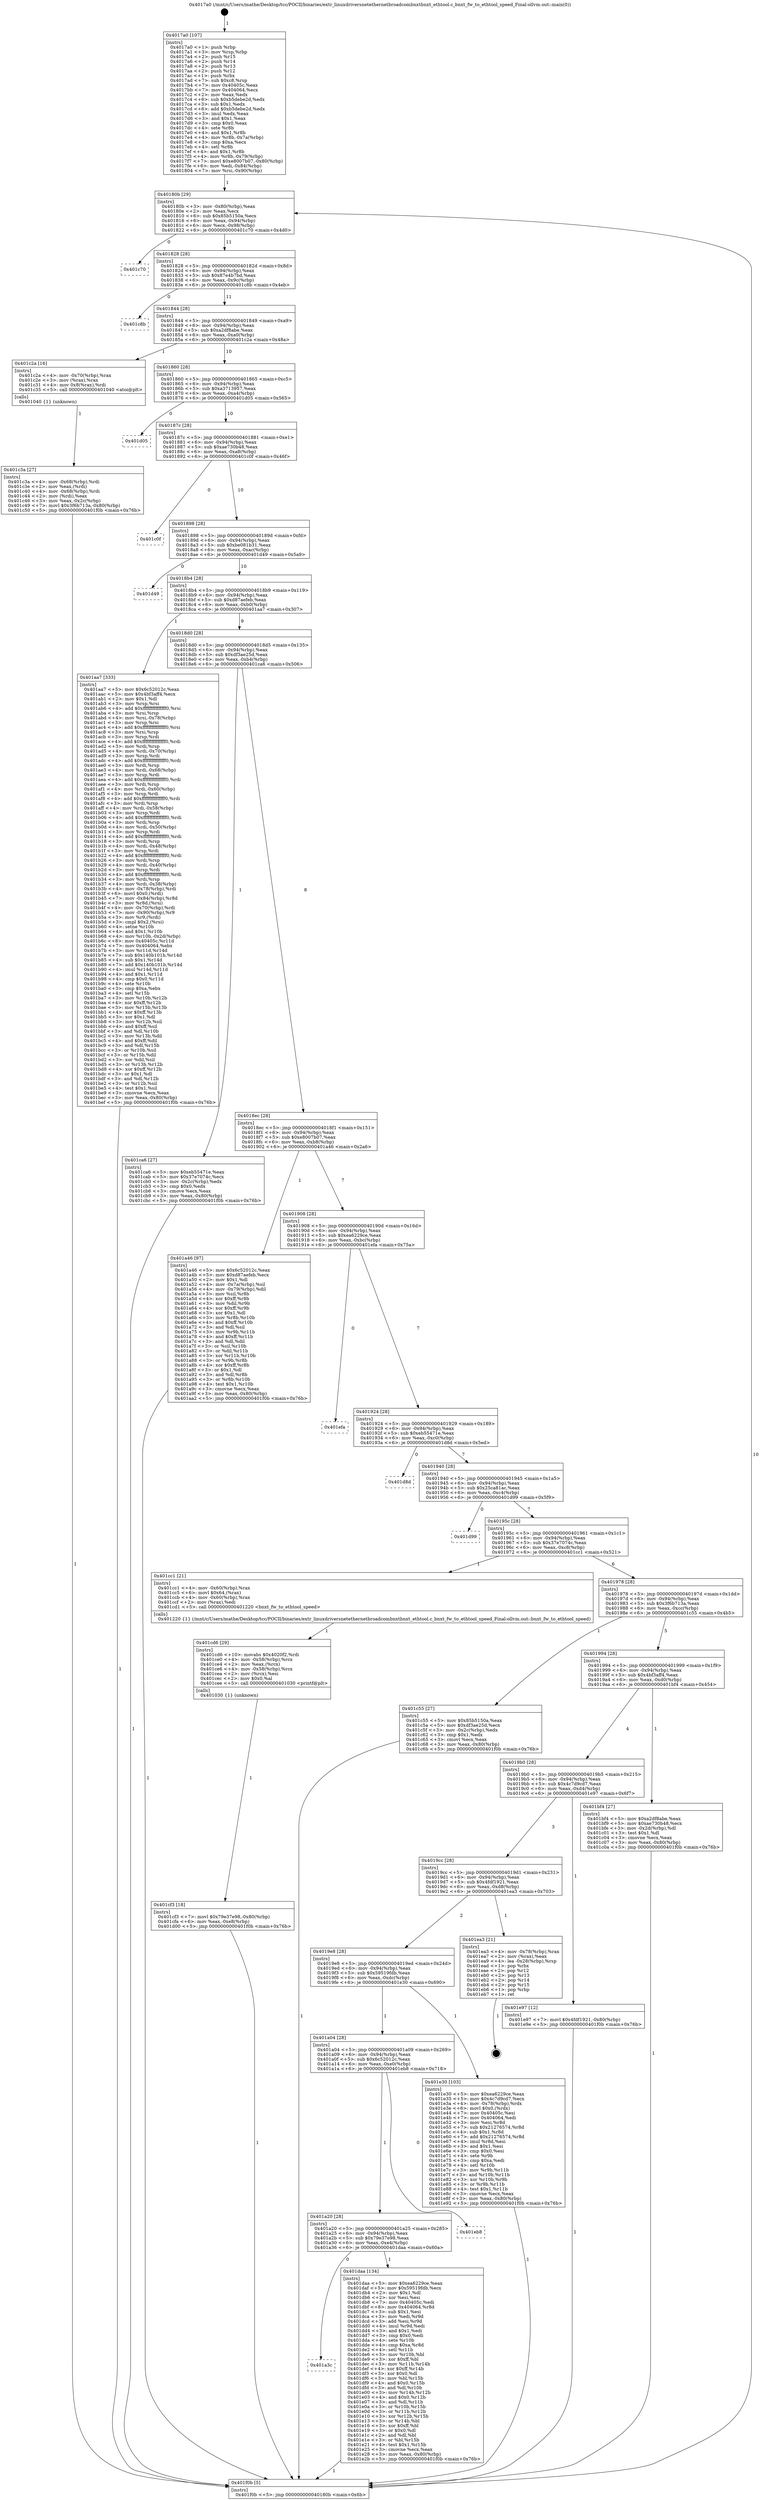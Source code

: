 digraph "0x4017a0" {
  label = "0x4017a0 (/mnt/c/Users/mathe/Desktop/tcc/POCII/binaries/extr_linuxdriversnetethernetbroadcombnxtbnxt_ethtool.c_bnxt_fw_to_ethtool_speed_Final-ollvm.out::main(0))"
  labelloc = "t"
  node[shape=record]

  Entry [label="",width=0.3,height=0.3,shape=circle,fillcolor=black,style=filled]
  "0x40180b" [label="{
     0x40180b [29]\l
     | [instrs]\l
     &nbsp;&nbsp;0x40180b \<+3\>: mov -0x80(%rbp),%eax\l
     &nbsp;&nbsp;0x40180e \<+2\>: mov %eax,%ecx\l
     &nbsp;&nbsp;0x401810 \<+6\>: sub $0x85b5150a,%ecx\l
     &nbsp;&nbsp;0x401816 \<+6\>: mov %eax,-0x94(%rbp)\l
     &nbsp;&nbsp;0x40181c \<+6\>: mov %ecx,-0x98(%rbp)\l
     &nbsp;&nbsp;0x401822 \<+6\>: je 0000000000401c70 \<main+0x4d0\>\l
  }"]
  "0x401c70" [label="{
     0x401c70\l
  }", style=dashed]
  "0x401828" [label="{
     0x401828 [28]\l
     | [instrs]\l
     &nbsp;&nbsp;0x401828 \<+5\>: jmp 000000000040182d \<main+0x8d\>\l
     &nbsp;&nbsp;0x40182d \<+6\>: mov -0x94(%rbp),%eax\l
     &nbsp;&nbsp;0x401833 \<+5\>: sub $0x87e4b7bd,%eax\l
     &nbsp;&nbsp;0x401838 \<+6\>: mov %eax,-0x9c(%rbp)\l
     &nbsp;&nbsp;0x40183e \<+6\>: je 0000000000401c8b \<main+0x4eb\>\l
  }"]
  Exit [label="",width=0.3,height=0.3,shape=circle,fillcolor=black,style=filled,peripheries=2]
  "0x401c8b" [label="{
     0x401c8b\l
  }", style=dashed]
  "0x401844" [label="{
     0x401844 [28]\l
     | [instrs]\l
     &nbsp;&nbsp;0x401844 \<+5\>: jmp 0000000000401849 \<main+0xa9\>\l
     &nbsp;&nbsp;0x401849 \<+6\>: mov -0x94(%rbp),%eax\l
     &nbsp;&nbsp;0x40184f \<+5\>: sub $0xa2df8abe,%eax\l
     &nbsp;&nbsp;0x401854 \<+6\>: mov %eax,-0xa0(%rbp)\l
     &nbsp;&nbsp;0x40185a \<+6\>: je 0000000000401c2a \<main+0x48a\>\l
  }"]
  "0x401a3c" [label="{
     0x401a3c\l
  }", style=dashed]
  "0x401c2a" [label="{
     0x401c2a [16]\l
     | [instrs]\l
     &nbsp;&nbsp;0x401c2a \<+4\>: mov -0x70(%rbp),%rax\l
     &nbsp;&nbsp;0x401c2e \<+3\>: mov (%rax),%rax\l
     &nbsp;&nbsp;0x401c31 \<+4\>: mov 0x8(%rax),%rdi\l
     &nbsp;&nbsp;0x401c35 \<+5\>: call 0000000000401040 \<atoi@plt\>\l
     | [calls]\l
     &nbsp;&nbsp;0x401040 \{1\} (unknown)\l
  }"]
  "0x401860" [label="{
     0x401860 [28]\l
     | [instrs]\l
     &nbsp;&nbsp;0x401860 \<+5\>: jmp 0000000000401865 \<main+0xc5\>\l
     &nbsp;&nbsp;0x401865 \<+6\>: mov -0x94(%rbp),%eax\l
     &nbsp;&nbsp;0x40186b \<+5\>: sub $0xa3713957,%eax\l
     &nbsp;&nbsp;0x401870 \<+6\>: mov %eax,-0xa4(%rbp)\l
     &nbsp;&nbsp;0x401876 \<+6\>: je 0000000000401d05 \<main+0x565\>\l
  }"]
  "0x401daa" [label="{
     0x401daa [134]\l
     | [instrs]\l
     &nbsp;&nbsp;0x401daa \<+5\>: mov $0xea6229ce,%eax\l
     &nbsp;&nbsp;0x401daf \<+5\>: mov $0x59519fdb,%ecx\l
     &nbsp;&nbsp;0x401db4 \<+2\>: mov $0x1,%dl\l
     &nbsp;&nbsp;0x401db6 \<+2\>: xor %esi,%esi\l
     &nbsp;&nbsp;0x401db8 \<+7\>: mov 0x40405c,%edi\l
     &nbsp;&nbsp;0x401dbf \<+8\>: mov 0x404064,%r8d\l
     &nbsp;&nbsp;0x401dc7 \<+3\>: sub $0x1,%esi\l
     &nbsp;&nbsp;0x401dca \<+3\>: mov %edi,%r9d\l
     &nbsp;&nbsp;0x401dcd \<+3\>: add %esi,%r9d\l
     &nbsp;&nbsp;0x401dd0 \<+4\>: imul %r9d,%edi\l
     &nbsp;&nbsp;0x401dd4 \<+3\>: and $0x1,%edi\l
     &nbsp;&nbsp;0x401dd7 \<+3\>: cmp $0x0,%edi\l
     &nbsp;&nbsp;0x401dda \<+4\>: sete %r10b\l
     &nbsp;&nbsp;0x401dde \<+4\>: cmp $0xa,%r8d\l
     &nbsp;&nbsp;0x401de2 \<+4\>: setl %r11b\l
     &nbsp;&nbsp;0x401de6 \<+3\>: mov %r10b,%bl\l
     &nbsp;&nbsp;0x401de9 \<+3\>: xor $0xff,%bl\l
     &nbsp;&nbsp;0x401dec \<+3\>: mov %r11b,%r14b\l
     &nbsp;&nbsp;0x401def \<+4\>: xor $0xff,%r14b\l
     &nbsp;&nbsp;0x401df3 \<+3\>: xor $0x0,%dl\l
     &nbsp;&nbsp;0x401df6 \<+3\>: mov %bl,%r15b\l
     &nbsp;&nbsp;0x401df9 \<+4\>: and $0x0,%r15b\l
     &nbsp;&nbsp;0x401dfd \<+3\>: and %dl,%r10b\l
     &nbsp;&nbsp;0x401e00 \<+3\>: mov %r14b,%r12b\l
     &nbsp;&nbsp;0x401e03 \<+4\>: and $0x0,%r12b\l
     &nbsp;&nbsp;0x401e07 \<+3\>: and %dl,%r11b\l
     &nbsp;&nbsp;0x401e0a \<+3\>: or %r10b,%r15b\l
     &nbsp;&nbsp;0x401e0d \<+3\>: or %r11b,%r12b\l
     &nbsp;&nbsp;0x401e10 \<+3\>: xor %r12b,%r15b\l
     &nbsp;&nbsp;0x401e13 \<+3\>: or %r14b,%bl\l
     &nbsp;&nbsp;0x401e16 \<+3\>: xor $0xff,%bl\l
     &nbsp;&nbsp;0x401e19 \<+3\>: or $0x0,%dl\l
     &nbsp;&nbsp;0x401e1c \<+2\>: and %dl,%bl\l
     &nbsp;&nbsp;0x401e1e \<+3\>: or %bl,%r15b\l
     &nbsp;&nbsp;0x401e21 \<+4\>: test $0x1,%r15b\l
     &nbsp;&nbsp;0x401e25 \<+3\>: cmovne %ecx,%eax\l
     &nbsp;&nbsp;0x401e28 \<+3\>: mov %eax,-0x80(%rbp)\l
     &nbsp;&nbsp;0x401e2b \<+5\>: jmp 0000000000401f0b \<main+0x76b\>\l
  }"]
  "0x401d05" [label="{
     0x401d05\l
  }", style=dashed]
  "0x40187c" [label="{
     0x40187c [28]\l
     | [instrs]\l
     &nbsp;&nbsp;0x40187c \<+5\>: jmp 0000000000401881 \<main+0xe1\>\l
     &nbsp;&nbsp;0x401881 \<+6\>: mov -0x94(%rbp),%eax\l
     &nbsp;&nbsp;0x401887 \<+5\>: sub $0xae730b48,%eax\l
     &nbsp;&nbsp;0x40188c \<+6\>: mov %eax,-0xa8(%rbp)\l
     &nbsp;&nbsp;0x401892 \<+6\>: je 0000000000401c0f \<main+0x46f\>\l
  }"]
  "0x401a20" [label="{
     0x401a20 [28]\l
     | [instrs]\l
     &nbsp;&nbsp;0x401a20 \<+5\>: jmp 0000000000401a25 \<main+0x285\>\l
     &nbsp;&nbsp;0x401a25 \<+6\>: mov -0x94(%rbp),%eax\l
     &nbsp;&nbsp;0x401a2b \<+5\>: sub $0x79e37e98,%eax\l
     &nbsp;&nbsp;0x401a30 \<+6\>: mov %eax,-0xe4(%rbp)\l
     &nbsp;&nbsp;0x401a36 \<+6\>: je 0000000000401daa \<main+0x60a\>\l
  }"]
  "0x401c0f" [label="{
     0x401c0f\l
  }", style=dashed]
  "0x401898" [label="{
     0x401898 [28]\l
     | [instrs]\l
     &nbsp;&nbsp;0x401898 \<+5\>: jmp 000000000040189d \<main+0xfd\>\l
     &nbsp;&nbsp;0x40189d \<+6\>: mov -0x94(%rbp),%eax\l
     &nbsp;&nbsp;0x4018a3 \<+5\>: sub $0xbe081b31,%eax\l
     &nbsp;&nbsp;0x4018a8 \<+6\>: mov %eax,-0xac(%rbp)\l
     &nbsp;&nbsp;0x4018ae \<+6\>: je 0000000000401d49 \<main+0x5a9\>\l
  }"]
  "0x401eb8" [label="{
     0x401eb8\l
  }", style=dashed]
  "0x401d49" [label="{
     0x401d49\l
  }", style=dashed]
  "0x4018b4" [label="{
     0x4018b4 [28]\l
     | [instrs]\l
     &nbsp;&nbsp;0x4018b4 \<+5\>: jmp 00000000004018b9 \<main+0x119\>\l
     &nbsp;&nbsp;0x4018b9 \<+6\>: mov -0x94(%rbp),%eax\l
     &nbsp;&nbsp;0x4018bf \<+5\>: sub $0xd87aefeb,%eax\l
     &nbsp;&nbsp;0x4018c4 \<+6\>: mov %eax,-0xb0(%rbp)\l
     &nbsp;&nbsp;0x4018ca \<+6\>: je 0000000000401aa7 \<main+0x307\>\l
  }"]
  "0x401a04" [label="{
     0x401a04 [28]\l
     | [instrs]\l
     &nbsp;&nbsp;0x401a04 \<+5\>: jmp 0000000000401a09 \<main+0x269\>\l
     &nbsp;&nbsp;0x401a09 \<+6\>: mov -0x94(%rbp),%eax\l
     &nbsp;&nbsp;0x401a0f \<+5\>: sub $0x6c52012c,%eax\l
     &nbsp;&nbsp;0x401a14 \<+6\>: mov %eax,-0xe0(%rbp)\l
     &nbsp;&nbsp;0x401a1a \<+6\>: je 0000000000401eb8 \<main+0x718\>\l
  }"]
  "0x401aa7" [label="{
     0x401aa7 [333]\l
     | [instrs]\l
     &nbsp;&nbsp;0x401aa7 \<+5\>: mov $0x6c52012c,%eax\l
     &nbsp;&nbsp;0x401aac \<+5\>: mov $0x4bf3aff4,%ecx\l
     &nbsp;&nbsp;0x401ab1 \<+2\>: mov $0x1,%dl\l
     &nbsp;&nbsp;0x401ab3 \<+3\>: mov %rsp,%rsi\l
     &nbsp;&nbsp;0x401ab6 \<+4\>: add $0xfffffffffffffff0,%rsi\l
     &nbsp;&nbsp;0x401aba \<+3\>: mov %rsi,%rsp\l
     &nbsp;&nbsp;0x401abd \<+4\>: mov %rsi,-0x78(%rbp)\l
     &nbsp;&nbsp;0x401ac1 \<+3\>: mov %rsp,%rsi\l
     &nbsp;&nbsp;0x401ac4 \<+4\>: add $0xfffffffffffffff0,%rsi\l
     &nbsp;&nbsp;0x401ac8 \<+3\>: mov %rsi,%rsp\l
     &nbsp;&nbsp;0x401acb \<+3\>: mov %rsp,%rdi\l
     &nbsp;&nbsp;0x401ace \<+4\>: add $0xfffffffffffffff0,%rdi\l
     &nbsp;&nbsp;0x401ad2 \<+3\>: mov %rdi,%rsp\l
     &nbsp;&nbsp;0x401ad5 \<+4\>: mov %rdi,-0x70(%rbp)\l
     &nbsp;&nbsp;0x401ad9 \<+3\>: mov %rsp,%rdi\l
     &nbsp;&nbsp;0x401adc \<+4\>: add $0xfffffffffffffff0,%rdi\l
     &nbsp;&nbsp;0x401ae0 \<+3\>: mov %rdi,%rsp\l
     &nbsp;&nbsp;0x401ae3 \<+4\>: mov %rdi,-0x68(%rbp)\l
     &nbsp;&nbsp;0x401ae7 \<+3\>: mov %rsp,%rdi\l
     &nbsp;&nbsp;0x401aea \<+4\>: add $0xfffffffffffffff0,%rdi\l
     &nbsp;&nbsp;0x401aee \<+3\>: mov %rdi,%rsp\l
     &nbsp;&nbsp;0x401af1 \<+4\>: mov %rdi,-0x60(%rbp)\l
     &nbsp;&nbsp;0x401af5 \<+3\>: mov %rsp,%rdi\l
     &nbsp;&nbsp;0x401af8 \<+4\>: add $0xfffffffffffffff0,%rdi\l
     &nbsp;&nbsp;0x401afc \<+3\>: mov %rdi,%rsp\l
     &nbsp;&nbsp;0x401aff \<+4\>: mov %rdi,-0x58(%rbp)\l
     &nbsp;&nbsp;0x401b03 \<+3\>: mov %rsp,%rdi\l
     &nbsp;&nbsp;0x401b06 \<+4\>: add $0xfffffffffffffff0,%rdi\l
     &nbsp;&nbsp;0x401b0a \<+3\>: mov %rdi,%rsp\l
     &nbsp;&nbsp;0x401b0d \<+4\>: mov %rdi,-0x50(%rbp)\l
     &nbsp;&nbsp;0x401b11 \<+3\>: mov %rsp,%rdi\l
     &nbsp;&nbsp;0x401b14 \<+4\>: add $0xfffffffffffffff0,%rdi\l
     &nbsp;&nbsp;0x401b18 \<+3\>: mov %rdi,%rsp\l
     &nbsp;&nbsp;0x401b1b \<+4\>: mov %rdi,-0x48(%rbp)\l
     &nbsp;&nbsp;0x401b1f \<+3\>: mov %rsp,%rdi\l
     &nbsp;&nbsp;0x401b22 \<+4\>: add $0xfffffffffffffff0,%rdi\l
     &nbsp;&nbsp;0x401b26 \<+3\>: mov %rdi,%rsp\l
     &nbsp;&nbsp;0x401b29 \<+4\>: mov %rdi,-0x40(%rbp)\l
     &nbsp;&nbsp;0x401b2d \<+3\>: mov %rsp,%rdi\l
     &nbsp;&nbsp;0x401b30 \<+4\>: add $0xfffffffffffffff0,%rdi\l
     &nbsp;&nbsp;0x401b34 \<+3\>: mov %rdi,%rsp\l
     &nbsp;&nbsp;0x401b37 \<+4\>: mov %rdi,-0x38(%rbp)\l
     &nbsp;&nbsp;0x401b3b \<+4\>: mov -0x78(%rbp),%rdi\l
     &nbsp;&nbsp;0x401b3f \<+6\>: movl $0x0,(%rdi)\l
     &nbsp;&nbsp;0x401b45 \<+7\>: mov -0x84(%rbp),%r8d\l
     &nbsp;&nbsp;0x401b4c \<+3\>: mov %r8d,(%rsi)\l
     &nbsp;&nbsp;0x401b4f \<+4\>: mov -0x70(%rbp),%rdi\l
     &nbsp;&nbsp;0x401b53 \<+7\>: mov -0x90(%rbp),%r9\l
     &nbsp;&nbsp;0x401b5a \<+3\>: mov %r9,(%rdi)\l
     &nbsp;&nbsp;0x401b5d \<+3\>: cmpl $0x2,(%rsi)\l
     &nbsp;&nbsp;0x401b60 \<+4\>: setne %r10b\l
     &nbsp;&nbsp;0x401b64 \<+4\>: and $0x1,%r10b\l
     &nbsp;&nbsp;0x401b68 \<+4\>: mov %r10b,-0x2d(%rbp)\l
     &nbsp;&nbsp;0x401b6c \<+8\>: mov 0x40405c,%r11d\l
     &nbsp;&nbsp;0x401b74 \<+7\>: mov 0x404064,%ebx\l
     &nbsp;&nbsp;0x401b7b \<+3\>: mov %r11d,%r14d\l
     &nbsp;&nbsp;0x401b7e \<+7\>: sub $0x140b101b,%r14d\l
     &nbsp;&nbsp;0x401b85 \<+4\>: sub $0x1,%r14d\l
     &nbsp;&nbsp;0x401b89 \<+7\>: add $0x140b101b,%r14d\l
     &nbsp;&nbsp;0x401b90 \<+4\>: imul %r14d,%r11d\l
     &nbsp;&nbsp;0x401b94 \<+4\>: and $0x1,%r11d\l
     &nbsp;&nbsp;0x401b98 \<+4\>: cmp $0x0,%r11d\l
     &nbsp;&nbsp;0x401b9c \<+4\>: sete %r10b\l
     &nbsp;&nbsp;0x401ba0 \<+3\>: cmp $0xa,%ebx\l
     &nbsp;&nbsp;0x401ba3 \<+4\>: setl %r15b\l
     &nbsp;&nbsp;0x401ba7 \<+3\>: mov %r10b,%r12b\l
     &nbsp;&nbsp;0x401baa \<+4\>: xor $0xff,%r12b\l
     &nbsp;&nbsp;0x401bae \<+3\>: mov %r15b,%r13b\l
     &nbsp;&nbsp;0x401bb1 \<+4\>: xor $0xff,%r13b\l
     &nbsp;&nbsp;0x401bb5 \<+3\>: xor $0x1,%dl\l
     &nbsp;&nbsp;0x401bb8 \<+3\>: mov %r12b,%sil\l
     &nbsp;&nbsp;0x401bbb \<+4\>: and $0xff,%sil\l
     &nbsp;&nbsp;0x401bbf \<+3\>: and %dl,%r10b\l
     &nbsp;&nbsp;0x401bc2 \<+3\>: mov %r13b,%dil\l
     &nbsp;&nbsp;0x401bc5 \<+4\>: and $0xff,%dil\l
     &nbsp;&nbsp;0x401bc9 \<+3\>: and %dl,%r15b\l
     &nbsp;&nbsp;0x401bcc \<+3\>: or %r10b,%sil\l
     &nbsp;&nbsp;0x401bcf \<+3\>: or %r15b,%dil\l
     &nbsp;&nbsp;0x401bd2 \<+3\>: xor %dil,%sil\l
     &nbsp;&nbsp;0x401bd5 \<+3\>: or %r13b,%r12b\l
     &nbsp;&nbsp;0x401bd8 \<+4\>: xor $0xff,%r12b\l
     &nbsp;&nbsp;0x401bdc \<+3\>: or $0x1,%dl\l
     &nbsp;&nbsp;0x401bdf \<+3\>: and %dl,%r12b\l
     &nbsp;&nbsp;0x401be2 \<+3\>: or %r12b,%sil\l
     &nbsp;&nbsp;0x401be5 \<+4\>: test $0x1,%sil\l
     &nbsp;&nbsp;0x401be9 \<+3\>: cmovne %ecx,%eax\l
     &nbsp;&nbsp;0x401bec \<+3\>: mov %eax,-0x80(%rbp)\l
     &nbsp;&nbsp;0x401bef \<+5\>: jmp 0000000000401f0b \<main+0x76b\>\l
  }"]
  "0x4018d0" [label="{
     0x4018d0 [28]\l
     | [instrs]\l
     &nbsp;&nbsp;0x4018d0 \<+5\>: jmp 00000000004018d5 \<main+0x135\>\l
     &nbsp;&nbsp;0x4018d5 \<+6\>: mov -0x94(%rbp),%eax\l
     &nbsp;&nbsp;0x4018db \<+5\>: sub $0xdf3ae25d,%eax\l
     &nbsp;&nbsp;0x4018e0 \<+6\>: mov %eax,-0xb4(%rbp)\l
     &nbsp;&nbsp;0x4018e6 \<+6\>: je 0000000000401ca6 \<main+0x506\>\l
  }"]
  "0x401e30" [label="{
     0x401e30 [103]\l
     | [instrs]\l
     &nbsp;&nbsp;0x401e30 \<+5\>: mov $0xea6229ce,%eax\l
     &nbsp;&nbsp;0x401e35 \<+5\>: mov $0x4c7d9cd7,%ecx\l
     &nbsp;&nbsp;0x401e3a \<+4\>: mov -0x78(%rbp),%rdx\l
     &nbsp;&nbsp;0x401e3e \<+6\>: movl $0x0,(%rdx)\l
     &nbsp;&nbsp;0x401e44 \<+7\>: mov 0x40405c,%esi\l
     &nbsp;&nbsp;0x401e4b \<+7\>: mov 0x404064,%edi\l
     &nbsp;&nbsp;0x401e52 \<+3\>: mov %esi,%r8d\l
     &nbsp;&nbsp;0x401e55 \<+7\>: sub $0x21276574,%r8d\l
     &nbsp;&nbsp;0x401e5c \<+4\>: sub $0x1,%r8d\l
     &nbsp;&nbsp;0x401e60 \<+7\>: add $0x21276574,%r8d\l
     &nbsp;&nbsp;0x401e67 \<+4\>: imul %r8d,%esi\l
     &nbsp;&nbsp;0x401e6b \<+3\>: and $0x1,%esi\l
     &nbsp;&nbsp;0x401e6e \<+3\>: cmp $0x0,%esi\l
     &nbsp;&nbsp;0x401e71 \<+4\>: sete %r9b\l
     &nbsp;&nbsp;0x401e75 \<+3\>: cmp $0xa,%edi\l
     &nbsp;&nbsp;0x401e78 \<+4\>: setl %r10b\l
     &nbsp;&nbsp;0x401e7c \<+3\>: mov %r9b,%r11b\l
     &nbsp;&nbsp;0x401e7f \<+3\>: and %r10b,%r11b\l
     &nbsp;&nbsp;0x401e82 \<+3\>: xor %r10b,%r9b\l
     &nbsp;&nbsp;0x401e85 \<+3\>: or %r9b,%r11b\l
     &nbsp;&nbsp;0x401e88 \<+4\>: test $0x1,%r11b\l
     &nbsp;&nbsp;0x401e8c \<+3\>: cmovne %ecx,%eax\l
     &nbsp;&nbsp;0x401e8f \<+3\>: mov %eax,-0x80(%rbp)\l
     &nbsp;&nbsp;0x401e92 \<+5\>: jmp 0000000000401f0b \<main+0x76b\>\l
  }"]
  "0x401ca6" [label="{
     0x401ca6 [27]\l
     | [instrs]\l
     &nbsp;&nbsp;0x401ca6 \<+5\>: mov $0xeb55471e,%eax\l
     &nbsp;&nbsp;0x401cab \<+5\>: mov $0x37e7074c,%ecx\l
     &nbsp;&nbsp;0x401cb0 \<+3\>: mov -0x2c(%rbp),%edx\l
     &nbsp;&nbsp;0x401cb3 \<+3\>: cmp $0x0,%edx\l
     &nbsp;&nbsp;0x401cb6 \<+3\>: cmove %ecx,%eax\l
     &nbsp;&nbsp;0x401cb9 \<+3\>: mov %eax,-0x80(%rbp)\l
     &nbsp;&nbsp;0x401cbc \<+5\>: jmp 0000000000401f0b \<main+0x76b\>\l
  }"]
  "0x4018ec" [label="{
     0x4018ec [28]\l
     | [instrs]\l
     &nbsp;&nbsp;0x4018ec \<+5\>: jmp 00000000004018f1 \<main+0x151\>\l
     &nbsp;&nbsp;0x4018f1 \<+6\>: mov -0x94(%rbp),%eax\l
     &nbsp;&nbsp;0x4018f7 \<+5\>: sub $0xe8007b07,%eax\l
     &nbsp;&nbsp;0x4018fc \<+6\>: mov %eax,-0xb8(%rbp)\l
     &nbsp;&nbsp;0x401902 \<+6\>: je 0000000000401a46 \<main+0x2a6\>\l
  }"]
  "0x4019e8" [label="{
     0x4019e8 [28]\l
     | [instrs]\l
     &nbsp;&nbsp;0x4019e8 \<+5\>: jmp 00000000004019ed \<main+0x24d\>\l
     &nbsp;&nbsp;0x4019ed \<+6\>: mov -0x94(%rbp),%eax\l
     &nbsp;&nbsp;0x4019f3 \<+5\>: sub $0x59519fdb,%eax\l
     &nbsp;&nbsp;0x4019f8 \<+6\>: mov %eax,-0xdc(%rbp)\l
     &nbsp;&nbsp;0x4019fe \<+6\>: je 0000000000401e30 \<main+0x690\>\l
  }"]
  "0x401a46" [label="{
     0x401a46 [97]\l
     | [instrs]\l
     &nbsp;&nbsp;0x401a46 \<+5\>: mov $0x6c52012c,%eax\l
     &nbsp;&nbsp;0x401a4b \<+5\>: mov $0xd87aefeb,%ecx\l
     &nbsp;&nbsp;0x401a50 \<+2\>: mov $0x1,%dl\l
     &nbsp;&nbsp;0x401a52 \<+4\>: mov -0x7a(%rbp),%sil\l
     &nbsp;&nbsp;0x401a56 \<+4\>: mov -0x79(%rbp),%dil\l
     &nbsp;&nbsp;0x401a5a \<+3\>: mov %sil,%r8b\l
     &nbsp;&nbsp;0x401a5d \<+4\>: xor $0xff,%r8b\l
     &nbsp;&nbsp;0x401a61 \<+3\>: mov %dil,%r9b\l
     &nbsp;&nbsp;0x401a64 \<+4\>: xor $0xff,%r9b\l
     &nbsp;&nbsp;0x401a68 \<+3\>: xor $0x1,%dl\l
     &nbsp;&nbsp;0x401a6b \<+3\>: mov %r8b,%r10b\l
     &nbsp;&nbsp;0x401a6e \<+4\>: and $0xff,%r10b\l
     &nbsp;&nbsp;0x401a72 \<+3\>: and %dl,%sil\l
     &nbsp;&nbsp;0x401a75 \<+3\>: mov %r9b,%r11b\l
     &nbsp;&nbsp;0x401a78 \<+4\>: and $0xff,%r11b\l
     &nbsp;&nbsp;0x401a7c \<+3\>: and %dl,%dil\l
     &nbsp;&nbsp;0x401a7f \<+3\>: or %sil,%r10b\l
     &nbsp;&nbsp;0x401a82 \<+3\>: or %dil,%r11b\l
     &nbsp;&nbsp;0x401a85 \<+3\>: xor %r11b,%r10b\l
     &nbsp;&nbsp;0x401a88 \<+3\>: or %r9b,%r8b\l
     &nbsp;&nbsp;0x401a8b \<+4\>: xor $0xff,%r8b\l
     &nbsp;&nbsp;0x401a8f \<+3\>: or $0x1,%dl\l
     &nbsp;&nbsp;0x401a92 \<+3\>: and %dl,%r8b\l
     &nbsp;&nbsp;0x401a95 \<+3\>: or %r8b,%r10b\l
     &nbsp;&nbsp;0x401a98 \<+4\>: test $0x1,%r10b\l
     &nbsp;&nbsp;0x401a9c \<+3\>: cmovne %ecx,%eax\l
     &nbsp;&nbsp;0x401a9f \<+3\>: mov %eax,-0x80(%rbp)\l
     &nbsp;&nbsp;0x401aa2 \<+5\>: jmp 0000000000401f0b \<main+0x76b\>\l
  }"]
  "0x401908" [label="{
     0x401908 [28]\l
     | [instrs]\l
     &nbsp;&nbsp;0x401908 \<+5\>: jmp 000000000040190d \<main+0x16d\>\l
     &nbsp;&nbsp;0x40190d \<+6\>: mov -0x94(%rbp),%eax\l
     &nbsp;&nbsp;0x401913 \<+5\>: sub $0xea6229ce,%eax\l
     &nbsp;&nbsp;0x401918 \<+6\>: mov %eax,-0xbc(%rbp)\l
     &nbsp;&nbsp;0x40191e \<+6\>: je 0000000000401efa \<main+0x75a\>\l
  }"]
  "0x401f0b" [label="{
     0x401f0b [5]\l
     | [instrs]\l
     &nbsp;&nbsp;0x401f0b \<+5\>: jmp 000000000040180b \<main+0x6b\>\l
  }"]
  "0x4017a0" [label="{
     0x4017a0 [107]\l
     | [instrs]\l
     &nbsp;&nbsp;0x4017a0 \<+1\>: push %rbp\l
     &nbsp;&nbsp;0x4017a1 \<+3\>: mov %rsp,%rbp\l
     &nbsp;&nbsp;0x4017a4 \<+2\>: push %r15\l
     &nbsp;&nbsp;0x4017a6 \<+2\>: push %r14\l
     &nbsp;&nbsp;0x4017a8 \<+2\>: push %r13\l
     &nbsp;&nbsp;0x4017aa \<+2\>: push %r12\l
     &nbsp;&nbsp;0x4017ac \<+1\>: push %rbx\l
     &nbsp;&nbsp;0x4017ad \<+7\>: sub $0xc8,%rsp\l
     &nbsp;&nbsp;0x4017b4 \<+7\>: mov 0x40405c,%eax\l
     &nbsp;&nbsp;0x4017bb \<+7\>: mov 0x404064,%ecx\l
     &nbsp;&nbsp;0x4017c2 \<+2\>: mov %eax,%edx\l
     &nbsp;&nbsp;0x4017c4 \<+6\>: sub $0xb5debe2d,%edx\l
     &nbsp;&nbsp;0x4017ca \<+3\>: sub $0x1,%edx\l
     &nbsp;&nbsp;0x4017cd \<+6\>: add $0xb5debe2d,%edx\l
     &nbsp;&nbsp;0x4017d3 \<+3\>: imul %edx,%eax\l
     &nbsp;&nbsp;0x4017d6 \<+3\>: and $0x1,%eax\l
     &nbsp;&nbsp;0x4017d9 \<+3\>: cmp $0x0,%eax\l
     &nbsp;&nbsp;0x4017dc \<+4\>: sete %r8b\l
     &nbsp;&nbsp;0x4017e0 \<+4\>: and $0x1,%r8b\l
     &nbsp;&nbsp;0x4017e4 \<+4\>: mov %r8b,-0x7a(%rbp)\l
     &nbsp;&nbsp;0x4017e8 \<+3\>: cmp $0xa,%ecx\l
     &nbsp;&nbsp;0x4017eb \<+4\>: setl %r8b\l
     &nbsp;&nbsp;0x4017ef \<+4\>: and $0x1,%r8b\l
     &nbsp;&nbsp;0x4017f3 \<+4\>: mov %r8b,-0x79(%rbp)\l
     &nbsp;&nbsp;0x4017f7 \<+7\>: movl $0xe8007b07,-0x80(%rbp)\l
     &nbsp;&nbsp;0x4017fe \<+6\>: mov %edi,-0x84(%rbp)\l
     &nbsp;&nbsp;0x401804 \<+7\>: mov %rsi,-0x90(%rbp)\l
  }"]
  "0x401ea3" [label="{
     0x401ea3 [21]\l
     | [instrs]\l
     &nbsp;&nbsp;0x401ea3 \<+4\>: mov -0x78(%rbp),%rax\l
     &nbsp;&nbsp;0x401ea7 \<+2\>: mov (%rax),%eax\l
     &nbsp;&nbsp;0x401ea9 \<+4\>: lea -0x28(%rbp),%rsp\l
     &nbsp;&nbsp;0x401ead \<+1\>: pop %rbx\l
     &nbsp;&nbsp;0x401eae \<+2\>: pop %r12\l
     &nbsp;&nbsp;0x401eb0 \<+2\>: pop %r13\l
     &nbsp;&nbsp;0x401eb2 \<+2\>: pop %r14\l
     &nbsp;&nbsp;0x401eb4 \<+2\>: pop %r15\l
     &nbsp;&nbsp;0x401eb6 \<+1\>: pop %rbp\l
     &nbsp;&nbsp;0x401eb7 \<+1\>: ret\l
  }"]
  "0x4019cc" [label="{
     0x4019cc [28]\l
     | [instrs]\l
     &nbsp;&nbsp;0x4019cc \<+5\>: jmp 00000000004019d1 \<main+0x231\>\l
     &nbsp;&nbsp;0x4019d1 \<+6\>: mov -0x94(%rbp),%eax\l
     &nbsp;&nbsp;0x4019d7 \<+5\>: sub $0x4fdf1921,%eax\l
     &nbsp;&nbsp;0x4019dc \<+6\>: mov %eax,-0xd8(%rbp)\l
     &nbsp;&nbsp;0x4019e2 \<+6\>: je 0000000000401ea3 \<main+0x703\>\l
  }"]
  "0x401efa" [label="{
     0x401efa\l
  }", style=dashed]
  "0x401924" [label="{
     0x401924 [28]\l
     | [instrs]\l
     &nbsp;&nbsp;0x401924 \<+5\>: jmp 0000000000401929 \<main+0x189\>\l
     &nbsp;&nbsp;0x401929 \<+6\>: mov -0x94(%rbp),%eax\l
     &nbsp;&nbsp;0x40192f \<+5\>: sub $0xeb55471e,%eax\l
     &nbsp;&nbsp;0x401934 \<+6\>: mov %eax,-0xc0(%rbp)\l
     &nbsp;&nbsp;0x40193a \<+6\>: je 0000000000401d8d \<main+0x5ed\>\l
  }"]
  "0x401e97" [label="{
     0x401e97 [12]\l
     | [instrs]\l
     &nbsp;&nbsp;0x401e97 \<+7\>: movl $0x4fdf1921,-0x80(%rbp)\l
     &nbsp;&nbsp;0x401e9e \<+5\>: jmp 0000000000401f0b \<main+0x76b\>\l
  }"]
  "0x401d8d" [label="{
     0x401d8d\l
  }", style=dashed]
  "0x401940" [label="{
     0x401940 [28]\l
     | [instrs]\l
     &nbsp;&nbsp;0x401940 \<+5\>: jmp 0000000000401945 \<main+0x1a5\>\l
     &nbsp;&nbsp;0x401945 \<+6\>: mov -0x94(%rbp),%eax\l
     &nbsp;&nbsp;0x40194b \<+5\>: sub $0x25ca81ac,%eax\l
     &nbsp;&nbsp;0x401950 \<+6\>: mov %eax,-0xc4(%rbp)\l
     &nbsp;&nbsp;0x401956 \<+6\>: je 0000000000401d99 \<main+0x5f9\>\l
  }"]
  "0x401cf3" [label="{
     0x401cf3 [18]\l
     | [instrs]\l
     &nbsp;&nbsp;0x401cf3 \<+7\>: movl $0x79e37e98,-0x80(%rbp)\l
     &nbsp;&nbsp;0x401cfa \<+6\>: mov %eax,-0xe8(%rbp)\l
     &nbsp;&nbsp;0x401d00 \<+5\>: jmp 0000000000401f0b \<main+0x76b\>\l
  }"]
  "0x401d99" [label="{
     0x401d99\l
  }", style=dashed]
  "0x40195c" [label="{
     0x40195c [28]\l
     | [instrs]\l
     &nbsp;&nbsp;0x40195c \<+5\>: jmp 0000000000401961 \<main+0x1c1\>\l
     &nbsp;&nbsp;0x401961 \<+6\>: mov -0x94(%rbp),%eax\l
     &nbsp;&nbsp;0x401967 \<+5\>: sub $0x37e7074c,%eax\l
     &nbsp;&nbsp;0x40196c \<+6\>: mov %eax,-0xc8(%rbp)\l
     &nbsp;&nbsp;0x401972 \<+6\>: je 0000000000401cc1 \<main+0x521\>\l
  }"]
  "0x401cd6" [label="{
     0x401cd6 [29]\l
     | [instrs]\l
     &nbsp;&nbsp;0x401cd6 \<+10\>: movabs $0x4020f2,%rdi\l
     &nbsp;&nbsp;0x401ce0 \<+4\>: mov -0x58(%rbp),%rcx\l
     &nbsp;&nbsp;0x401ce4 \<+2\>: mov %eax,(%rcx)\l
     &nbsp;&nbsp;0x401ce6 \<+4\>: mov -0x58(%rbp),%rcx\l
     &nbsp;&nbsp;0x401cea \<+2\>: mov (%rcx),%esi\l
     &nbsp;&nbsp;0x401cec \<+2\>: mov $0x0,%al\l
     &nbsp;&nbsp;0x401cee \<+5\>: call 0000000000401030 \<printf@plt\>\l
     | [calls]\l
     &nbsp;&nbsp;0x401030 \{1\} (unknown)\l
  }"]
  "0x401cc1" [label="{
     0x401cc1 [21]\l
     | [instrs]\l
     &nbsp;&nbsp;0x401cc1 \<+4\>: mov -0x60(%rbp),%rax\l
     &nbsp;&nbsp;0x401cc5 \<+6\>: movl $0x64,(%rax)\l
     &nbsp;&nbsp;0x401ccb \<+4\>: mov -0x60(%rbp),%rax\l
     &nbsp;&nbsp;0x401ccf \<+2\>: mov (%rax),%edi\l
     &nbsp;&nbsp;0x401cd1 \<+5\>: call 0000000000401220 \<bnxt_fw_to_ethtool_speed\>\l
     | [calls]\l
     &nbsp;&nbsp;0x401220 \{1\} (/mnt/c/Users/mathe/Desktop/tcc/POCII/binaries/extr_linuxdriversnetethernetbroadcombnxtbnxt_ethtool.c_bnxt_fw_to_ethtool_speed_Final-ollvm.out::bnxt_fw_to_ethtool_speed)\l
  }"]
  "0x401978" [label="{
     0x401978 [28]\l
     | [instrs]\l
     &nbsp;&nbsp;0x401978 \<+5\>: jmp 000000000040197d \<main+0x1dd\>\l
     &nbsp;&nbsp;0x40197d \<+6\>: mov -0x94(%rbp),%eax\l
     &nbsp;&nbsp;0x401983 \<+5\>: sub $0x3f6b713a,%eax\l
     &nbsp;&nbsp;0x401988 \<+6\>: mov %eax,-0xcc(%rbp)\l
     &nbsp;&nbsp;0x40198e \<+6\>: je 0000000000401c55 \<main+0x4b5\>\l
  }"]
  "0x401c3a" [label="{
     0x401c3a [27]\l
     | [instrs]\l
     &nbsp;&nbsp;0x401c3a \<+4\>: mov -0x68(%rbp),%rdi\l
     &nbsp;&nbsp;0x401c3e \<+2\>: mov %eax,(%rdi)\l
     &nbsp;&nbsp;0x401c40 \<+4\>: mov -0x68(%rbp),%rdi\l
     &nbsp;&nbsp;0x401c44 \<+2\>: mov (%rdi),%eax\l
     &nbsp;&nbsp;0x401c46 \<+3\>: mov %eax,-0x2c(%rbp)\l
     &nbsp;&nbsp;0x401c49 \<+7\>: movl $0x3f6b713a,-0x80(%rbp)\l
     &nbsp;&nbsp;0x401c50 \<+5\>: jmp 0000000000401f0b \<main+0x76b\>\l
  }"]
  "0x401c55" [label="{
     0x401c55 [27]\l
     | [instrs]\l
     &nbsp;&nbsp;0x401c55 \<+5\>: mov $0x85b5150a,%eax\l
     &nbsp;&nbsp;0x401c5a \<+5\>: mov $0xdf3ae25d,%ecx\l
     &nbsp;&nbsp;0x401c5f \<+3\>: mov -0x2c(%rbp),%edx\l
     &nbsp;&nbsp;0x401c62 \<+3\>: cmp $0x1,%edx\l
     &nbsp;&nbsp;0x401c65 \<+3\>: cmovl %ecx,%eax\l
     &nbsp;&nbsp;0x401c68 \<+3\>: mov %eax,-0x80(%rbp)\l
     &nbsp;&nbsp;0x401c6b \<+5\>: jmp 0000000000401f0b \<main+0x76b\>\l
  }"]
  "0x401994" [label="{
     0x401994 [28]\l
     | [instrs]\l
     &nbsp;&nbsp;0x401994 \<+5\>: jmp 0000000000401999 \<main+0x1f9\>\l
     &nbsp;&nbsp;0x401999 \<+6\>: mov -0x94(%rbp),%eax\l
     &nbsp;&nbsp;0x40199f \<+5\>: sub $0x4bf3aff4,%eax\l
     &nbsp;&nbsp;0x4019a4 \<+6\>: mov %eax,-0xd0(%rbp)\l
     &nbsp;&nbsp;0x4019aa \<+6\>: je 0000000000401bf4 \<main+0x454\>\l
  }"]
  "0x4019b0" [label="{
     0x4019b0 [28]\l
     | [instrs]\l
     &nbsp;&nbsp;0x4019b0 \<+5\>: jmp 00000000004019b5 \<main+0x215\>\l
     &nbsp;&nbsp;0x4019b5 \<+6\>: mov -0x94(%rbp),%eax\l
     &nbsp;&nbsp;0x4019bb \<+5\>: sub $0x4c7d9cd7,%eax\l
     &nbsp;&nbsp;0x4019c0 \<+6\>: mov %eax,-0xd4(%rbp)\l
     &nbsp;&nbsp;0x4019c6 \<+6\>: je 0000000000401e97 \<main+0x6f7\>\l
  }"]
  "0x401bf4" [label="{
     0x401bf4 [27]\l
     | [instrs]\l
     &nbsp;&nbsp;0x401bf4 \<+5\>: mov $0xa2df8abe,%eax\l
     &nbsp;&nbsp;0x401bf9 \<+5\>: mov $0xae730b48,%ecx\l
     &nbsp;&nbsp;0x401bfe \<+3\>: mov -0x2d(%rbp),%dl\l
     &nbsp;&nbsp;0x401c01 \<+3\>: test $0x1,%dl\l
     &nbsp;&nbsp;0x401c04 \<+3\>: cmovne %ecx,%eax\l
     &nbsp;&nbsp;0x401c07 \<+3\>: mov %eax,-0x80(%rbp)\l
     &nbsp;&nbsp;0x401c0a \<+5\>: jmp 0000000000401f0b \<main+0x76b\>\l
  }"]
  Entry -> "0x4017a0" [label=" 1"]
  "0x40180b" -> "0x401c70" [label=" 0"]
  "0x40180b" -> "0x401828" [label=" 11"]
  "0x401ea3" -> Exit [label=" 1"]
  "0x401828" -> "0x401c8b" [label=" 0"]
  "0x401828" -> "0x401844" [label=" 11"]
  "0x401e97" -> "0x401f0b" [label=" 1"]
  "0x401844" -> "0x401c2a" [label=" 1"]
  "0x401844" -> "0x401860" [label=" 10"]
  "0x401e30" -> "0x401f0b" [label=" 1"]
  "0x401860" -> "0x401d05" [label=" 0"]
  "0x401860" -> "0x40187c" [label=" 10"]
  "0x401daa" -> "0x401f0b" [label=" 1"]
  "0x40187c" -> "0x401c0f" [label=" 0"]
  "0x40187c" -> "0x401898" [label=" 10"]
  "0x401a20" -> "0x401daa" [label=" 1"]
  "0x401898" -> "0x401d49" [label=" 0"]
  "0x401898" -> "0x4018b4" [label=" 10"]
  "0x401a20" -> "0x401a3c" [label=" 0"]
  "0x4018b4" -> "0x401aa7" [label=" 1"]
  "0x4018b4" -> "0x4018d0" [label=" 9"]
  "0x401a04" -> "0x401eb8" [label=" 0"]
  "0x4018d0" -> "0x401ca6" [label=" 1"]
  "0x4018d0" -> "0x4018ec" [label=" 8"]
  "0x401a04" -> "0x401a20" [label=" 1"]
  "0x4018ec" -> "0x401a46" [label=" 1"]
  "0x4018ec" -> "0x401908" [label=" 7"]
  "0x401a46" -> "0x401f0b" [label=" 1"]
  "0x4017a0" -> "0x40180b" [label=" 1"]
  "0x401f0b" -> "0x40180b" [label=" 10"]
  "0x4019e8" -> "0x401e30" [label=" 1"]
  "0x401aa7" -> "0x401f0b" [label=" 1"]
  "0x4019e8" -> "0x401a04" [label=" 1"]
  "0x401908" -> "0x401efa" [label=" 0"]
  "0x401908" -> "0x401924" [label=" 7"]
  "0x4019cc" -> "0x401ea3" [label=" 1"]
  "0x401924" -> "0x401d8d" [label=" 0"]
  "0x401924" -> "0x401940" [label=" 7"]
  "0x4019cc" -> "0x4019e8" [label=" 2"]
  "0x401940" -> "0x401d99" [label=" 0"]
  "0x401940" -> "0x40195c" [label=" 7"]
  "0x4019b0" -> "0x401e97" [label=" 1"]
  "0x40195c" -> "0x401cc1" [label=" 1"]
  "0x40195c" -> "0x401978" [label=" 6"]
  "0x4019b0" -> "0x4019cc" [label=" 3"]
  "0x401978" -> "0x401c55" [label=" 1"]
  "0x401978" -> "0x401994" [label=" 5"]
  "0x401cf3" -> "0x401f0b" [label=" 1"]
  "0x401994" -> "0x401bf4" [label=" 1"]
  "0x401994" -> "0x4019b0" [label=" 4"]
  "0x401bf4" -> "0x401f0b" [label=" 1"]
  "0x401c2a" -> "0x401c3a" [label=" 1"]
  "0x401c3a" -> "0x401f0b" [label=" 1"]
  "0x401c55" -> "0x401f0b" [label=" 1"]
  "0x401ca6" -> "0x401f0b" [label=" 1"]
  "0x401cc1" -> "0x401cd6" [label=" 1"]
  "0x401cd6" -> "0x401cf3" [label=" 1"]
}
